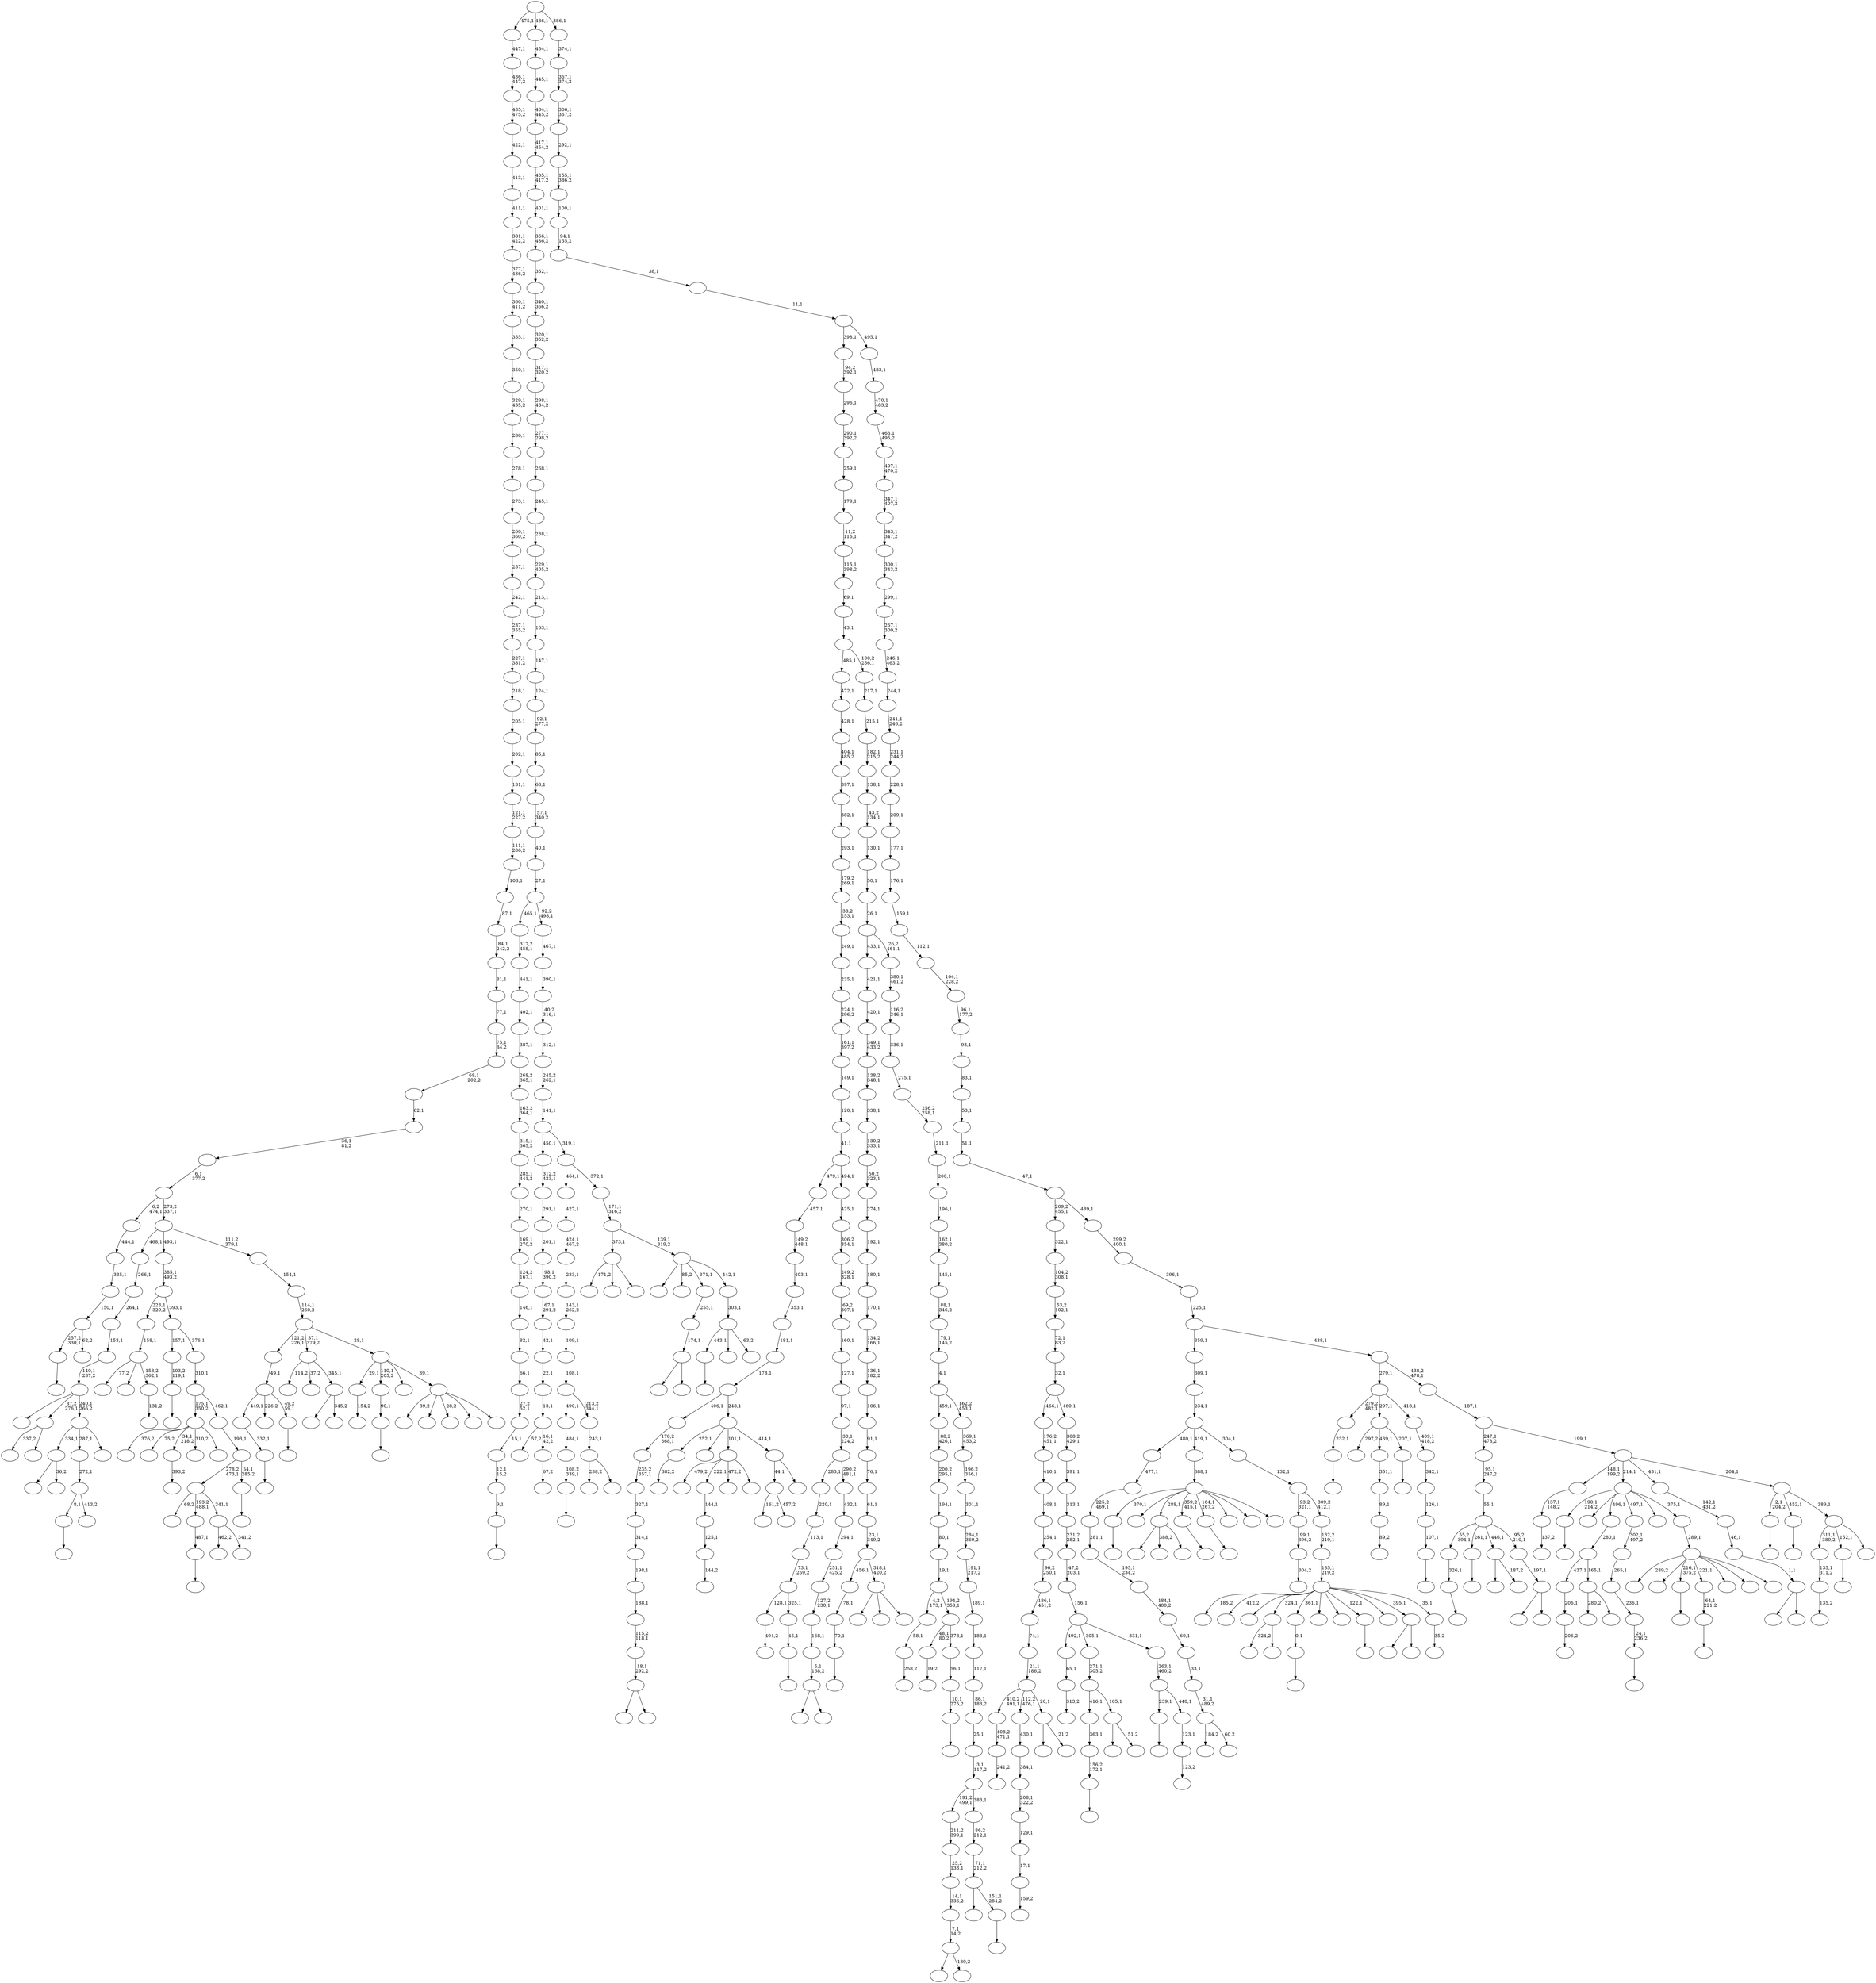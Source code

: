 digraph T {
	650 [label=""]
	649 [label=""]
	648 [label=""]
	647 [label=""]
	646 [label=""]
	645 [label=""]
	644 [label=""]
	643 [label=""]
	642 [label=""]
	641 [label=""]
	640 [label=""]
	639 [label=""]
	638 [label=""]
	637 [label=""]
	636 [label=""]
	635 [label=""]
	634 [label=""]
	633 [label=""]
	632 [label=""]
	631 [label=""]
	630 [label=""]
	629 [label=""]
	628 [label=""]
	627 [label=""]
	626 [label=""]
	625 [label=""]
	624 [label=""]
	623 [label=""]
	622 [label=""]
	621 [label=""]
	620 [label=""]
	619 [label=""]
	618 [label=""]
	617 [label=""]
	616 [label=""]
	615 [label=""]
	614 [label=""]
	613 [label=""]
	612 [label=""]
	611 [label=""]
	610 [label=""]
	609 [label=""]
	608 [label=""]
	607 [label=""]
	606 [label=""]
	605 [label=""]
	604 [label=""]
	603 [label=""]
	602 [label=""]
	601 [label=""]
	600 [label=""]
	599 [label=""]
	598 [label=""]
	597 [label=""]
	596 [label=""]
	595 [label=""]
	594 [label=""]
	593 [label=""]
	592 [label=""]
	591 [label=""]
	590 [label=""]
	589 [label=""]
	588 [label=""]
	587 [label=""]
	586 [label=""]
	585 [label=""]
	584 [label=""]
	583 [label=""]
	582 [label=""]
	581 [label=""]
	580 [label=""]
	579 [label=""]
	578 [label=""]
	577 [label=""]
	576 [label=""]
	575 [label=""]
	574 [label=""]
	573 [label=""]
	572 [label=""]
	571 [label=""]
	570 [label=""]
	569 [label=""]
	568 [label=""]
	567 [label=""]
	566 [label=""]
	565 [label=""]
	564 [label=""]
	563 [label=""]
	562 [label=""]
	561 [label=""]
	560 [label=""]
	559 [label=""]
	558 [label=""]
	557 [label=""]
	556 [label=""]
	555 [label=""]
	554 [label=""]
	553 [label=""]
	552 [label=""]
	551 [label=""]
	550 [label=""]
	549 [label=""]
	548 [label=""]
	547 [label=""]
	546 [label=""]
	545 [label=""]
	544 [label=""]
	543 [label=""]
	542 [label=""]
	541 [label=""]
	540 [label=""]
	539 [label=""]
	538 [label=""]
	537 [label=""]
	536 [label=""]
	535 [label=""]
	534 [label=""]
	533 [label=""]
	532 [label=""]
	531 [label=""]
	530 [label=""]
	529 [label=""]
	528 [label=""]
	527 [label=""]
	526 [label=""]
	525 [label=""]
	524 [label=""]
	523 [label=""]
	522 [label=""]
	521 [label=""]
	520 [label=""]
	519 [label=""]
	518 [label=""]
	517 [label=""]
	516 [label=""]
	515 [label=""]
	514 [label=""]
	513 [label=""]
	512 [label=""]
	511 [label=""]
	510 [label=""]
	509 [label=""]
	508 [label=""]
	507 [label=""]
	506 [label=""]
	505 [label=""]
	504 [label=""]
	503 [label=""]
	502 [label=""]
	501 [label=""]
	500 [label=""]
	499 [label=""]
	498 [label=""]
	497 [label=""]
	496 [label=""]
	495 [label=""]
	494 [label=""]
	493 [label=""]
	492 [label=""]
	491 [label=""]
	490 [label=""]
	489 [label=""]
	488 [label=""]
	487 [label=""]
	486 [label=""]
	485 [label=""]
	484 [label=""]
	483 [label=""]
	482 [label=""]
	481 [label=""]
	480 [label=""]
	479 [label=""]
	478 [label=""]
	477 [label=""]
	476 [label=""]
	475 [label=""]
	474 [label=""]
	473 [label=""]
	472 [label=""]
	471 [label=""]
	470 [label=""]
	469 [label=""]
	468 [label=""]
	467 [label=""]
	466 [label=""]
	465 [label=""]
	464 [label=""]
	463 [label=""]
	462 [label=""]
	461 [label=""]
	460 [label=""]
	459 [label=""]
	458 [label=""]
	457 [label=""]
	456 [label=""]
	455 [label=""]
	454 [label=""]
	453 [label=""]
	452 [label=""]
	451 [label=""]
	450 [label=""]
	449 [label=""]
	448 [label=""]
	447 [label=""]
	446 [label=""]
	445 [label=""]
	444 [label=""]
	443 [label=""]
	442 [label=""]
	441 [label=""]
	440 [label=""]
	439 [label=""]
	438 [label=""]
	437 [label=""]
	436 [label=""]
	435 [label=""]
	434 [label=""]
	433 [label=""]
	432 [label=""]
	431 [label=""]
	430 [label=""]
	429 [label=""]
	428 [label=""]
	427 [label=""]
	426 [label=""]
	425 [label=""]
	424 [label=""]
	423 [label=""]
	422 [label=""]
	421 [label=""]
	420 [label=""]
	419 [label=""]
	418 [label=""]
	417 [label=""]
	416 [label=""]
	415 [label=""]
	414 [label=""]
	413 [label=""]
	412 [label=""]
	411 [label=""]
	410 [label=""]
	409 [label=""]
	408 [label=""]
	407 [label=""]
	406 [label=""]
	405 [label=""]
	404 [label=""]
	403 [label=""]
	402 [label=""]
	401 [label=""]
	400 [label=""]
	399 [label=""]
	398 [label=""]
	397 [label=""]
	396 [label=""]
	395 [label=""]
	394 [label=""]
	393 [label=""]
	392 [label=""]
	391 [label=""]
	390 [label=""]
	389 [label=""]
	388 [label=""]
	387 [label=""]
	386 [label=""]
	385 [label=""]
	384 [label=""]
	383 [label=""]
	382 [label=""]
	381 [label=""]
	380 [label=""]
	379 [label=""]
	378 [label=""]
	377 [label=""]
	376 [label=""]
	375 [label=""]
	374 [label=""]
	373 [label=""]
	372 [label=""]
	371 [label=""]
	370 [label=""]
	369 [label=""]
	368 [label=""]
	367 [label=""]
	366 [label=""]
	365 [label=""]
	364 [label=""]
	363 [label=""]
	362 [label=""]
	361 [label=""]
	360 [label=""]
	359 [label=""]
	358 [label=""]
	357 [label=""]
	356 [label=""]
	355 [label=""]
	354 [label=""]
	353 [label=""]
	352 [label=""]
	351 [label=""]
	350 [label=""]
	349 [label=""]
	348 [label=""]
	347 [label=""]
	346 [label=""]
	345 [label=""]
	344 [label=""]
	343 [label=""]
	342 [label=""]
	341 [label=""]
	340 [label=""]
	339 [label=""]
	338 [label=""]
	337 [label=""]
	336 [label=""]
	335 [label=""]
	334 [label=""]
	333 [label=""]
	332 [label=""]
	331 [label=""]
	330 [label=""]
	329 [label=""]
	328 [label=""]
	327 [label=""]
	326 [label=""]
	325 [label=""]
	324 [label=""]
	323 [label=""]
	322 [label=""]
	321 [label=""]
	320 [label=""]
	319 [label=""]
	318 [label=""]
	317 [label=""]
	316 [label=""]
	315 [label=""]
	314 [label=""]
	313 [label=""]
	312 [label=""]
	311 [label=""]
	310 [label=""]
	309 [label=""]
	308 [label=""]
	307 [label=""]
	306 [label=""]
	305 [label=""]
	304 [label=""]
	303 [label=""]
	302 [label=""]
	301 [label=""]
	300 [label=""]
	299 [label=""]
	298 [label=""]
	297 [label=""]
	296 [label=""]
	295 [label=""]
	294 [label=""]
	293 [label=""]
	292 [label=""]
	291 [label=""]
	290 [label=""]
	289 [label=""]
	288 [label=""]
	287 [label=""]
	286 [label=""]
	285 [label=""]
	284 [label=""]
	283 [label=""]
	282 [label=""]
	281 [label=""]
	280 [label=""]
	279 [label=""]
	278 [label=""]
	277 [label=""]
	276 [label=""]
	275 [label=""]
	274 [label=""]
	273 [label=""]
	272 [label=""]
	271 [label=""]
	270 [label=""]
	269 [label=""]
	268 [label=""]
	267 [label=""]
	266 [label=""]
	265 [label=""]
	264 [label=""]
	263 [label=""]
	262 [label=""]
	261 [label=""]
	260 [label=""]
	259 [label=""]
	258 [label=""]
	257 [label=""]
	256 [label=""]
	255 [label=""]
	254 [label=""]
	253 [label=""]
	252 [label=""]
	251 [label=""]
	250 [label=""]
	249 [label=""]
	248 [label=""]
	247 [label=""]
	246 [label=""]
	245 [label=""]
	244 [label=""]
	243 [label=""]
	242 [label=""]
	241 [label=""]
	240 [label=""]
	239 [label=""]
	238 [label=""]
	237 [label=""]
	236 [label=""]
	235 [label=""]
	234 [label=""]
	233 [label=""]
	232 [label=""]
	231 [label=""]
	230 [label=""]
	229 [label=""]
	228 [label=""]
	227 [label=""]
	226 [label=""]
	225 [label=""]
	224 [label=""]
	223 [label=""]
	222 [label=""]
	221 [label=""]
	220 [label=""]
	219 [label=""]
	218 [label=""]
	217 [label=""]
	216 [label=""]
	215 [label=""]
	214 [label=""]
	213 [label=""]
	212 [label=""]
	211 [label=""]
	210 [label=""]
	209 [label=""]
	208 [label=""]
	207 [label=""]
	206 [label=""]
	205 [label=""]
	204 [label=""]
	203 [label=""]
	202 [label=""]
	201 [label=""]
	200 [label=""]
	199 [label=""]
	198 [label=""]
	197 [label=""]
	196 [label=""]
	195 [label=""]
	194 [label=""]
	193 [label=""]
	192 [label=""]
	191 [label=""]
	190 [label=""]
	189 [label=""]
	188 [label=""]
	187 [label=""]
	186 [label=""]
	185 [label=""]
	184 [label=""]
	183 [label=""]
	182 [label=""]
	181 [label=""]
	180 [label=""]
	179 [label=""]
	178 [label=""]
	177 [label=""]
	176 [label=""]
	175 [label=""]
	174 [label=""]
	173 [label=""]
	172 [label=""]
	171 [label=""]
	170 [label=""]
	169 [label=""]
	168 [label=""]
	167 [label=""]
	166 [label=""]
	165 [label=""]
	164 [label=""]
	163 [label=""]
	162 [label=""]
	161 [label=""]
	160 [label=""]
	159 [label=""]
	158 [label=""]
	157 [label=""]
	156 [label=""]
	155 [label=""]
	154 [label=""]
	153 [label=""]
	152 [label=""]
	151 [label=""]
	150 [label=""]
	149 [label=""]
	148 [label=""]
	147 [label=""]
	146 [label=""]
	145 [label=""]
	144 [label=""]
	143 [label=""]
	142 [label=""]
	141 [label=""]
	140 [label=""]
	139 [label=""]
	138 [label=""]
	137 [label=""]
	136 [label=""]
	135 [label=""]
	134 [label=""]
	133 [label=""]
	132 [label=""]
	131 [label=""]
	130 [label=""]
	129 [label=""]
	128 [label=""]
	127 [label=""]
	126 [label=""]
	125 [label=""]
	124 [label=""]
	123 [label=""]
	122 [label=""]
	121 [label=""]
	120 [label=""]
	119 [label=""]
	118 [label=""]
	117 [label=""]
	116 [label=""]
	115 [label=""]
	114 [label=""]
	113 [label=""]
	112 [label=""]
	111 [label=""]
	110 [label=""]
	109 [label=""]
	108 [label=""]
	107 [label=""]
	106 [label=""]
	105 [label=""]
	104 [label=""]
	103 [label=""]
	102 [label=""]
	101 [label=""]
	100 [label=""]
	99 [label=""]
	98 [label=""]
	97 [label=""]
	96 [label=""]
	95 [label=""]
	94 [label=""]
	93 [label=""]
	92 [label=""]
	91 [label=""]
	90 [label=""]
	89 [label=""]
	88 [label=""]
	87 [label=""]
	86 [label=""]
	85 [label=""]
	84 [label=""]
	83 [label=""]
	82 [label=""]
	81 [label=""]
	80 [label=""]
	79 [label=""]
	78 [label=""]
	77 [label=""]
	76 [label=""]
	75 [label=""]
	74 [label=""]
	73 [label=""]
	72 [label=""]
	71 [label=""]
	70 [label=""]
	69 [label=""]
	68 [label=""]
	67 [label=""]
	66 [label=""]
	65 [label=""]
	64 [label=""]
	63 [label=""]
	62 [label=""]
	61 [label=""]
	60 [label=""]
	59 [label=""]
	58 [label=""]
	57 [label=""]
	56 [label=""]
	55 [label=""]
	54 [label=""]
	53 [label=""]
	52 [label=""]
	51 [label=""]
	50 [label=""]
	49 [label=""]
	48 [label=""]
	47 [label=""]
	46 [label=""]
	45 [label=""]
	44 [label=""]
	43 [label=""]
	42 [label=""]
	41 [label=""]
	40 [label=""]
	39 [label=""]
	38 [label=""]
	37 [label=""]
	36 [label=""]
	35 [label=""]
	34 [label=""]
	33 [label=""]
	32 [label=""]
	31 [label=""]
	30 [label=""]
	29 [label=""]
	28 [label=""]
	27 [label=""]
	26 [label=""]
	25 [label=""]
	24 [label=""]
	23 [label=""]
	22 [label=""]
	21 [label=""]
	20 [label=""]
	19 [label=""]
	18 [label=""]
	17 [label=""]
	16 [label=""]
	15 [label=""]
	14 [label=""]
	13 [label=""]
	12 [label=""]
	11 [label=""]
	10 [label=""]
	9 [label=""]
	8 [label=""]
	7 [label=""]
	6 [label=""]
	5 [label=""]
	4 [label=""]
	3 [label=""]
	2 [label=""]
	1 [label=""]
	0 [label=""]
	649 -> 650 [label=""]
	643 -> 644 [label="154,2"]
	640 -> 641 [label="135,2"]
	639 -> 640 [label="135,1\n311,2"]
	632 -> 633 [label=""]
	630 -> 636 [label=""]
	630 -> 631 [label="36,2"]
	628 -> 629 [label="304,2"]
	627 -> 628 [label="99,1\n396,2"]
	625 -> 626 [label="144,2"]
	624 -> 625 [label="125,1"]
	623 -> 624 [label="144,1"]
	617 -> 618 [label="382,2"]
	615 -> 616 [label=""]
	613 -> 614 [label=""]
	611 -> 612 [label=""]
	610 -> 611 [label="64,1\n221,2"]
	605 -> 606 [label=""]
	601 -> 602 [label=""]
	596 -> 597 [label=""]
	595 -> 596 [label="156,2\n172,1"]
	594 -> 595 [label="363,1"]
	591 -> 592 [label=""]
	590 -> 591 [label="326,1"]
	588 -> 589 [label="258,2"]
	587 -> 588 [label="58,1"]
	584 -> 585 [label=""]
	583 -> 584 [label="70,1"]
	582 -> 583 [label="78,1"]
	580 -> 581 [label="137,2"]
	579 -> 580 [label="137,1\n148,2"]
	576 -> 637 [label="324,2"]
	576 -> 577 [label=""]
	574 -> 575 [label="313,2"]
	573 -> 574 [label="65,1"]
	571 -> 572 [label=""]
	570 -> 571 [label="0,1"]
	564 -> 565 [label="494,2"]
	561 -> 562 [label="241,2"]
	560 -> 561 [label="408,2\n471,1"]
	556 -> 557 [label=""]
	551 -> 646 [label="161,2"]
	551 -> 552 [label="457,2"]
	549 -> 550 [label=""]
	548 -> 549 [label="103,2\n119,1"]
	545 -> 546 [label=""]
	544 -> 545 [label="45,1"]
	543 -> 564 [label="128,1"]
	543 -> 544 [label="325,1"]
	542 -> 543 [label="73,1\n259,2"]
	541 -> 542 [label="113,1"]
	540 -> 541 [label="220,1"]
	537 -> 568 [label=""]
	537 -> 558 [label="388,2"]
	537 -> 538 [label=""]
	535 -> 536 [label="206,2"]
	534 -> 535 [label="206,1"]
	531 -> 532 [label="159,2"]
	530 -> 531 [label="17,1"]
	529 -> 530 [label="129,1"]
	528 -> 529 [label="208,1\n322,2"]
	527 -> 528 [label="384,1"]
	526 -> 527 [label="430,1"]
	523 -> 524 [label=""]
	518 -> 519 [label=""]
	516 -> 517 [label="19,2"]
	514 -> 515 [label=""]
	513 -> 514 [label="232,1"]
	511 -> 603 [label="337,2"]
	511 -> 512 [label=""]
	509 -> 607 [label=""]
	509 -> 510 [label=""]
	508 -> 509 [label="18,1\n292,2"]
	507 -> 508 [label="115,2\n118,1"]
	506 -> 507 [label="188,1"]
	505 -> 506 [label="198,1"]
	504 -> 505 [label="314,1"]
	503 -> 504 [label="327,1"]
	502 -> 503 [label="235,2\n357,1"]
	501 -> 502 [label="178,2\n368,1"]
	497 -> 498 [label=""]
	496 -> 497 [label="332,1"]
	494 -> 621 [label="280,2"]
	494 -> 495 [label=""]
	493 -> 534 [label="437,1"]
	493 -> 494 [label="165,1"]
	492 -> 493 [label="280,1"]
	487 -> 488 [label=""]
	485 -> 486 [label=""]
	484 -> 485 [label="90,1"]
	481 -> 482 [label=""]
	480 -> 481 [label="24,1\n236,2"]
	479 -> 480 [label="236,1"]
	478 -> 479 [label="265,1"]
	477 -> 478 [label="302,1\n497,2"]
	475 -> 476 [label="393,2"]
	473 -> 474 [label="131,2"]
	472 -> 635 [label="77,2"]
	472 -> 539 [label=""]
	472 -> 473 [label="158,2\n362,1"]
	471 -> 472 [label="158,1"]
	469 -> 470 [label=""]
	467 -> 523 [label="257,2\n330,1"]
	467 -> 468 [label="62,2"]
	466 -> 467 [label="150,1"]
	465 -> 466 [label="335,1"]
	464 -> 465 [label="444,1"]
	457 -> 458 [label=""]
	456 -> 457 [label="487,1"]
	454 -> 563 [label=""]
	454 -> 455 [label="51,2"]
	453 -> 594 [label="416,1"]
	453 -> 454 [label="105,1"]
	452 -> 453 [label="271,1\n305,2"]
	450 -> 451 [label=""]
	448 -> 449 [label=""]
	444 -> 445 [label=""]
	442 -> 522 [label=""]
	442 -> 443 [label="189,2"]
	441 -> 442 [label="7,1\n14,2"]
	440 -> 441 [label="14,1\n336,2"]
	439 -> 440 [label="25,2\n133,1"]
	438 -> 439 [label="211,2\n399,1"]
	434 -> 619 [label=""]
	434 -> 435 [label="21,2"]
	433 -> 560 [label="410,2\n491,1"]
	433 -> 526 [label="112,2\n476,1"]
	433 -> 434 [label="20,1"]
	432 -> 433 [label="21,1\n186,2"]
	431 -> 432 [label="74,1"]
	430 -> 431 [label="186,1\n451,2"]
	429 -> 430 [label="96,2\n250,1"]
	428 -> 429 [label="254,1"]
	427 -> 428 [label="408,1"]
	426 -> 427 [label="410,1"]
	425 -> 426 [label="176,2\n451,1"]
	423 -> 604 [label=""]
	423 -> 424 [label="187,2"]
	420 -> 421 [label="89,2"]
	419 -> 420 [label="89,1"]
	418 -> 419 [label="351,1"]
	416 -> 417 [label=""]
	415 -> 416 [label="10,1\n275,2"]
	414 -> 415 [label="56,1"]
	413 -> 516 [label="48,1\n80,2"]
	413 -> 414 [label="378,1"]
	412 -> 587 [label="4,2\n173,1"]
	412 -> 413 [label="194,2\n358,1"]
	411 -> 412 [label="19,1"]
	410 -> 411 [label="80,1"]
	409 -> 410 [label="194,1"]
	408 -> 409 [label="200,2\n295,1"]
	407 -> 408 [label="88,2\n426,1"]
	405 -> 645 [label="479,2"]
	405 -> 623 [label="222,1"]
	405 -> 599 [label="472,2"]
	405 -> 406 [label=""]
	402 -> 647 [label="289,2"]
	402 -> 642 [label=""]
	402 -> 615 [label="216,1\n375,2"]
	402 -> 610 [label="221,1"]
	402 -> 567 [label=""]
	402 -> 499 [label=""]
	402 -> 403 [label=""]
	401 -> 402 [label="289,1"]
	400 -> 601 [label="190,1\n214,2"]
	400 -> 520 [label=""]
	400 -> 492 [label="496,1"]
	400 -> 477 [label="497,1"]
	400 -> 437 [label=""]
	400 -> 401 [label="375,1"]
	398 -> 553 [label=""]
	398 -> 399 [label=""]
	397 -> 398 [label="1,1"]
	396 -> 397 [label="46,1"]
	395 -> 396 [label="142,1\n431,2"]
	393 -> 521 [label="462,2"]
	393 -> 394 [label="341,2"]
	392 -> 578 [label="68,2"]
	392 -> 456 [label="193,2\n488,1"]
	392 -> 393 [label="341,1"]
	390 -> 391 [label=""]
	389 -> 547 [label="297,2"]
	389 -> 418 [label="439,1"]
	389 -> 390 [label="207,1"]
	387 -> 388 [label=""]
	386 -> 387 [label="107,1"]
	385 -> 386 [label="126,1"]
	384 -> 385 [label="342,1"]
	383 -> 384 [label="409,1\n418,2"]
	382 -> 513 [label="279,2\n482,1"]
	382 -> 389 [label="297,1"]
	382 -> 383 [label="418,1"]
	380 -> 533 [label="184,2"]
	380 -> 381 [label="60,2"]
	379 -> 380 [label="31,1\n489,2"]
	378 -> 379 [label="33,1"]
	377 -> 378 [label="60,1"]
	376 -> 377 [label="184,1\n400,2"]
	375 -> 376 [label="195,1\n234,2"]
	374 -> 375 [label="281,1"]
	373 -> 374 [label="225,2\n469,1"]
	372 -> 373 [label="477,1"]
	369 -> 569 [label=""]
	369 -> 370 [label=""]
	367 -> 368 [label=""]
	366 -> 496 [label="449,1"]
	366 -> 460 [label="226,2"]
	366 -> 367 [label="49,2\n59,1"]
	365 -> 366 [label="49,1"]
	363 -> 364 [label="67,2"]
	362 -> 483 [label="57,2"]
	362 -> 363 [label="16,1\n42,2"]
	361 -> 362 [label="13,1"]
	360 -> 361 [label="22,1"]
	359 -> 360 [label="42,1"]
	358 -> 359 [label="67,1\n291,2"]
	357 -> 358 [label="98,1\n390,2"]
	356 -> 357 [label="201,1"]
	355 -> 356 [label="291,1"]
	354 -> 355 [label="312,2\n423,1"]
	351 -> 352 [label="123,2"]
	350 -> 351 [label="123,1"]
	349 -> 556 [label="239,1"]
	349 -> 350 [label="440,1"]
	348 -> 349 [label="263,1\n460,2"]
	347 -> 573 [label="492,1"]
	347 -> 452 [label="305,1"]
	347 -> 348 [label="331,1"]
	346 -> 347 [label="156,1"]
	345 -> 346 [label="47,2\n203,1"]
	344 -> 345 [label="231,2\n282,1"]
	343 -> 344 [label="313,1"]
	342 -> 343 [label="391,1"]
	341 -> 342 [label="308,2\n429,1"]
	340 -> 425 [label="466,1"]
	340 -> 341 [label="460,1"]
	339 -> 340 [label="32,1"]
	338 -> 339 [label="72,1\n83,2"]
	337 -> 338 [label="53,2\n102,1"]
	336 -> 337 [label="104,2\n308,1"]
	335 -> 336 [label="322,1"]
	333 -> 613 [label="370,1"]
	333 -> 586 [label=""]
	333 -> 537 [label="288,1"]
	333 -> 487 [label="359,2\n415,1"]
	333 -> 450 [label="164,1\n267,2"]
	333 -> 447 [label=""]
	333 -> 371 [label=""]
	333 -> 334 [label=""]
	332 -> 333 [label="388,1"]
	330 -> 551 [label="44,1"]
	330 -> 331 [label=""]
	329 -> 617 [label="252,1"]
	329 -> 490 [label=""]
	329 -> 405 [label="101,1"]
	329 -> 330 [label="414,1"]
	328 -> 501 [label="406,1"]
	328 -> 329 [label="248,1"]
	327 -> 328 [label="178,1"]
	326 -> 327 [label="181,1"]
	325 -> 326 [label="353,1"]
	324 -> 325 [label="403,1"]
	323 -> 324 [label="149,2\n448,1"]
	322 -> 323 [label="457,1"]
	320 -> 491 [label=""]
	320 -> 321 [label="345,2"]
	319 -> 609 [label="114,2"]
	319 -> 598 [label="37,2"]
	319 -> 320 [label="345,1"]
	316 -> 638 [label="376,2"]
	316 -> 559 [label="75,2"]
	316 -> 475 [label="34,1\n218,2"]
	316 -> 463 [label="310,2"]
	316 -> 317 [label=""]
	314 -> 634 [label=""]
	314 -> 462 [label=""]
	314 -> 315 [label=""]
	313 -> 582 [label="456,1"]
	313 -> 314 [label="318,1\n420,2"]
	312 -> 313 [label="23,1\n349,2"]
	311 -> 312 [label="61,1"]
	310 -> 311 [label="76,1"]
	309 -> 310 [label="91,1"]
	308 -> 309 [label="106,1"]
	307 -> 308 [label="136,1\n182,2"]
	306 -> 307 [label="134,2\n166,1"]
	305 -> 306 [label="170,1"]
	304 -> 305 [label="180,1"]
	303 -> 304 [label="192,1"]
	302 -> 303 [label="274,1"]
	301 -> 302 [label="50,2\n323,1"]
	300 -> 301 [label="130,2\n333,1"]
	299 -> 300 [label="338,1"]
	298 -> 299 [label="138,2\n348,1"]
	297 -> 298 [label="349,1\n433,2"]
	296 -> 297 [label="420,1"]
	295 -> 296 [label="421,1"]
	293 -> 593 [label=""]
	293 -> 294 [label=""]
	292 -> 293 [label="5,1\n168,2"]
	291 -> 292 [label="168,1"]
	290 -> 291 [label="127,2\n230,1"]
	289 -> 290 [label="251,1\n425,2"]
	288 -> 289 [label="294,1"]
	287 -> 288 [label="432,1"]
	286 -> 540 [label="283,1"]
	286 -> 287 [label="290,2\n481,1"]
	285 -> 286 [label="30,1\n224,2"]
	284 -> 285 [label="97,1"]
	283 -> 284 [label="127,1"]
	282 -> 283 [label="160,1"]
	281 -> 282 [label="69,2\n307,1"]
	280 -> 281 [label="249,2\n328,1"]
	279 -> 280 [label="306,2\n354,1"]
	278 -> 279 [label="425,1"]
	277 -> 322 [label="479,1"]
	277 -> 278 [label="494,1"]
	276 -> 277 [label="41,1"]
	275 -> 276 [label="120,1"]
	274 -> 275 [label="149,1"]
	273 -> 274 [label="161,1\n397,2"]
	272 -> 273 [label="224,1\n296,2"]
	271 -> 272 [label="235,1"]
	270 -> 271 [label="249,1"]
	269 -> 270 [label="38,2\n253,1"]
	268 -> 269 [label="179,2\n269,1"]
	267 -> 268 [label="293,1"]
	266 -> 267 [label="382,1"]
	265 -> 266 [label="397,1"]
	264 -> 265 [label="404,1\n485,2"]
	263 -> 264 [label="428,1"]
	262 -> 263 [label="472,1"]
	260 -> 261 [label=""]
	259 -> 260 [label="108,2\n339,1"]
	258 -> 259 [label="484,1"]
	256 -> 518 [label="8,1"]
	256 -> 257 [label="413,2"]
	255 -> 256 [label="272,1"]
	253 -> 436 [label="238,2"]
	253 -> 254 [label=""]
	252 -> 253 [label="243,1"]
	251 -> 258 [label="490,1"]
	251 -> 252 [label="213,2\n344,1"]
	250 -> 251 [label="108,1"]
	249 -> 250 [label="109,1"]
	248 -> 249 [label="143,1\n262,2"]
	247 -> 248 [label="233,1"]
	246 -> 247 [label="424,1\n467,2"]
	245 -> 246 [label="427,1"]
	243 -> 525 [label=""]
	243 -> 244 [label=""]
	242 -> 243 [label="174,1"]
	241 -> 242 [label="255,1"]
	239 -> 554 [label=""]
	239 -> 240 [label=""]
	238 -> 239 [label="197,1"]
	237 -> 590 [label="55,2\n394,1"]
	237 -> 469 [label="261,1"]
	237 -> 423 [label="446,1"]
	237 -> 238 [label="95,2\n210,1"]
	236 -> 237 [label="55,1"]
	235 -> 236 [label="95,1\n247,2"]
	233 -> 234 [label=""]
	232 -> 233 [label="9,1"]
	231 -> 232 [label="12,1\n15,2"]
	230 -> 231 [label="15,1"]
	229 -> 230 [label="27,2\n52,1"]
	228 -> 229 [label="66,1"]
	227 -> 228 [label="82,1"]
	226 -> 227 [label="146,1"]
	225 -> 226 [label="124,2\n167,1"]
	224 -> 225 [label="169,1\n270,2"]
	223 -> 224 [label="270,1"]
	222 -> 223 [label="285,1\n441,2"]
	221 -> 222 [label="315,1\n365,2"]
	220 -> 221 [label="163,2\n364,1"]
	219 -> 220 [label="268,2\n365,1"]
	218 -> 219 [label="387,1"]
	217 -> 218 [label="402,1"]
	216 -> 217 [label="441,1"]
	215 -> 216 [label="317,2\n458,1"]
	213 -> 622 [label="171,2"]
	213 -> 555 [label=""]
	213 -> 214 [label=""]
	211 -> 212 [label=""]
	210 -> 446 [label=""]
	210 -> 211 [label="151,1\n284,2"]
	209 -> 210 [label="71,1\n212,2"]
	208 -> 209 [label="86,2\n212,1"]
	207 -> 438 [label="191,2\n499,1"]
	207 -> 208 [label="383,1"]
	206 -> 207 [label="3,1\n117,2"]
	205 -> 206 [label="25,1"]
	204 -> 205 [label="86,1\n183,2"]
	203 -> 204 [label="117,1"]
	202 -> 203 [label="183,1"]
	201 -> 202 [label="189,1"]
	200 -> 201 [label="191,1\n217,2"]
	199 -> 200 [label="284,1\n369,2"]
	198 -> 199 [label="301,1"]
	197 -> 198 [label="196,2\n356,1"]
	196 -> 197 [label="369,1\n453,2"]
	195 -> 407 [label="459,1"]
	195 -> 196 [label="162,2\n453,1"]
	194 -> 195 [label="4,1"]
	193 -> 194 [label="79,1\n145,2"]
	192 -> 193 [label="88,1\n346,2"]
	191 -> 192 [label="145,1"]
	190 -> 191 [label="162,1\n380,2"]
	189 -> 190 [label="196,1"]
	188 -> 189 [label="200,1"]
	187 -> 188 [label="211,1"]
	186 -> 187 [label="256,2\n258,1"]
	185 -> 186 [label="275,1"]
	184 -> 185 [label="336,1"]
	183 -> 184 [label="116,2\n346,1"]
	182 -> 183 [label="380,1\n461,2"]
	181 -> 295 [label="433,1"]
	181 -> 182 [label="26,2\n461,1"]
	180 -> 181 [label="26,1"]
	179 -> 180 [label="50,1"]
	178 -> 179 [label="130,1"]
	177 -> 178 [label="43,2\n134,1"]
	176 -> 177 [label="138,1"]
	175 -> 176 [label="182,1\n215,2"]
	174 -> 175 [label="215,1"]
	173 -> 174 [label="217,1"]
	172 -> 262 [label="485,1"]
	172 -> 173 [label="100,2\n256,1"]
	171 -> 172 [label="43,1"]
	170 -> 171 [label="69,1"]
	169 -> 170 [label="115,1\n398,2"]
	168 -> 169 [label="11,2\n116,1"]
	167 -> 168 [label="179,1"]
	166 -> 167 [label="259,1"]
	165 -> 166 [label="290,1\n392,2"]
	164 -> 165 [label="296,1"]
	163 -> 164 [label="94,2\n392,1"]
	161 -> 162 [label="35,2"]
	160 -> 648 [label="185,2"]
	160 -> 620 [label="412,2"]
	160 -> 600 [label=""]
	160 -> 576 [label="324,1"]
	160 -> 570 [label="361,1"]
	160 -> 500 [label=""]
	160 -> 461 [label=""]
	160 -> 448 [label="122,1"]
	160 -> 404 [label=""]
	160 -> 369 [label="395,1"]
	160 -> 161 [label="35,1"]
	159 -> 160 [label="185,1\n219,2"]
	158 -> 159 [label="132,2\n219,1"]
	157 -> 627 [label="93,2\n321,1"]
	157 -> 158 [label="309,2\n412,1"]
	156 -> 157 [label="132,1"]
	155 -> 372 [label="480,1"]
	155 -> 332 [label="419,1"]
	155 -> 156 [label="304,1"]
	154 -> 155 [label="234,1"]
	153 -> 154 [label="309,1"]
	150 -> 630 [label="334,1"]
	150 -> 255 [label="287,1"]
	150 -> 151 [label=""]
	149 -> 566 [label=""]
	149 -> 511 [label="87,2\n276,1"]
	149 -> 150 [label="240,1\n266,2"]
	148 -> 149 [label="140,1\n237,2"]
	147 -> 148 [label="153,1"]
	146 -> 147 [label="264,1"]
	145 -> 146 [label="266,1"]
	143 -> 144 [label=""]
	142 -> 392 [label="278,2\n473,1"]
	142 -> 143 [label="54,1\n385,2"]
	141 -> 142 [label="193,1"]
	140 -> 316 [label="175,1\n350,2"]
	140 -> 141 [label="462,1"]
	139 -> 140 [label="310,1"]
	138 -> 548 [label="157,1"]
	138 -> 139 [label="376,1"]
	137 -> 471 [label="223,1\n329,2"]
	137 -> 138 [label="393,1"]
	136 -> 137 [label="385,1\n493,2"]
	133 -> 608 [label="39,2"]
	133 -> 459 [label=""]
	133 -> 152 [label="28,2"]
	133 -> 135 [label=""]
	133 -> 134 [label=""]
	132 -> 643 [label="29,1"]
	132 -> 484 [label="110,1\n205,2"]
	132 -> 318 [label=""]
	132 -> 133 [label="39,1"]
	131 -> 365 [label="121,2\n226,1"]
	131 -> 319 [label="37,1\n379,2"]
	131 -> 132 [label="28,1"]
	130 -> 131 [label="114,1\n260,2"]
	129 -> 130 [label="154,1"]
	128 -> 145 [label="468,1"]
	128 -> 136 [label="493,1"]
	128 -> 129 [label="111,2\n379,1"]
	127 -> 464 [label="6,2\n474,1"]
	127 -> 128 [label="273,2\n337,1"]
	126 -> 127 [label="6,1\n377,2"]
	125 -> 126 [label="36,1\n81,2"]
	124 -> 125 [label="62,1"]
	123 -> 124 [label="68,1\n202,2"]
	122 -> 123 [label="75,1\n84,2"]
	121 -> 122 [label="77,1"]
	120 -> 121 [label="81,1"]
	119 -> 120 [label="84,1\n242,2"]
	118 -> 119 [label="87,1"]
	117 -> 118 [label="103,1"]
	116 -> 117 [label="111,1\n286,2"]
	115 -> 116 [label="121,1\n227,2"]
	114 -> 115 [label="131,1"]
	113 -> 114 [label="202,1"]
	112 -> 113 [label="205,1"]
	111 -> 112 [label="218,1"]
	110 -> 111 [label="227,1\n381,2"]
	109 -> 110 [label="237,1\n355,2"]
	108 -> 109 [label="242,1"]
	107 -> 108 [label="257,1"]
	106 -> 107 [label="260,1\n360,2"]
	105 -> 106 [label="273,1"]
	104 -> 105 [label="278,1"]
	103 -> 104 [label="286,1"]
	102 -> 103 [label="329,1\n435,2"]
	101 -> 102 [label="350,1"]
	100 -> 101 [label="355,1"]
	99 -> 100 [label="360,1\n411,2"]
	98 -> 99 [label="377,1\n436,2"]
	97 -> 98 [label="381,1\n422,2"]
	96 -> 97 [label="411,1"]
	95 -> 96 [label="413,1"]
	94 -> 95 [label="422,1"]
	93 -> 94 [label="435,1\n475,2"]
	92 -> 93 [label="436,1\n447,2"]
	91 -> 92 [label="447,1"]
	89 -> 649 [label="443,1"]
	89 -> 353 [label=""]
	89 -> 90 [label="63,2"]
	88 -> 89 [label="303,1"]
	87 -> 489 [label=""]
	87 -> 422 [label="85,2"]
	87 -> 241 [label="371,1"]
	87 -> 88 [label="442,1"]
	86 -> 213 [label="373,1"]
	86 -> 87 [label="139,1\n319,2"]
	85 -> 86 [label="171,1\n316,2"]
	84 -> 245 [label="464,1"]
	84 -> 85 [label="372,1"]
	83 -> 354 [label="450,1"]
	83 -> 84 [label="319,1"]
	82 -> 83 [label="141,1"]
	81 -> 82 [label="245,2\n262,1"]
	80 -> 81 [label="312,1"]
	79 -> 80 [label="40,2\n316,1"]
	78 -> 79 [label="390,1"]
	77 -> 78 [label="467,1"]
	76 -> 215 [label="465,1"]
	76 -> 77 [label="92,2\n498,1"]
	75 -> 76 [label="27,1"]
	74 -> 75 [label="40,1"]
	73 -> 74 [label="57,1\n340,2"]
	72 -> 73 [label="63,1"]
	71 -> 72 [label="85,1"]
	70 -> 71 [label="92,1\n277,2"]
	69 -> 70 [label="124,1"]
	68 -> 69 [label="147,1"]
	67 -> 68 [label="163,1"]
	66 -> 67 [label="213,1"]
	65 -> 66 [label="229,1\n405,2"]
	64 -> 65 [label="238,1"]
	63 -> 64 [label="245,1"]
	62 -> 63 [label="268,1"]
	61 -> 62 [label="277,1\n298,2"]
	60 -> 61 [label="298,1\n434,2"]
	59 -> 60 [label="317,1\n320,2"]
	58 -> 59 [label="320,1\n352,2"]
	57 -> 58 [label="340,1\n366,2"]
	56 -> 57 [label="352,1"]
	55 -> 56 [label="366,1\n486,2"]
	54 -> 55 [label="401,1"]
	53 -> 54 [label="405,1\n417,2"]
	52 -> 53 [label="417,1\n454,2"]
	51 -> 52 [label="434,1\n445,2"]
	50 -> 51 [label="445,1"]
	49 -> 50 [label="454,1"]
	47 -> 639 [label="311,1\n389,2"]
	47 -> 605 [label="152,1"]
	47 -> 48 [label=""]
	46 -> 632 [label="2,1\n204,2"]
	46 -> 444 [label="452,1"]
	46 -> 47 [label="389,1"]
	45 -> 579 [label="148,1\n199,2"]
	45 -> 400 [label="214,1"]
	45 -> 395 [label="431,1"]
	45 -> 46 [label="204,1"]
	44 -> 235 [label="247,1\n478,2"]
	44 -> 45 [label="199,1"]
	43 -> 44 [label="187,1"]
	42 -> 382 [label="279,1"]
	42 -> 43 [label="438,2\n478,1"]
	41 -> 153 [label="359,1"]
	41 -> 42 [label="438,1"]
	40 -> 41 [label="225,1"]
	39 -> 40 [label="396,1"]
	38 -> 39 [label="299,2\n400,1"]
	37 -> 335 [label="209,2\n455,1"]
	37 -> 38 [label="489,1"]
	36 -> 37 [label="47,1"]
	35 -> 36 [label="51,1"]
	34 -> 35 [label="53,1"]
	33 -> 34 [label="83,1"]
	32 -> 33 [label="93,1"]
	31 -> 32 [label="96,1\n177,2"]
	30 -> 31 [label="104,1\n228,2"]
	29 -> 30 [label="112,1"]
	28 -> 29 [label="159,1"]
	27 -> 28 [label="176,1"]
	26 -> 27 [label="177,1"]
	25 -> 26 [label="209,1"]
	24 -> 25 [label="228,1"]
	23 -> 24 [label="231,1\n244,2"]
	22 -> 23 [label="241,1\n246,2"]
	21 -> 22 [label="244,1"]
	20 -> 21 [label="246,1\n463,2"]
	19 -> 20 [label="267,1\n300,2"]
	18 -> 19 [label="299,1"]
	17 -> 18 [label="300,1\n343,2"]
	16 -> 17 [label="343,1\n347,2"]
	15 -> 16 [label="347,1\n407,2"]
	14 -> 15 [label="407,1\n470,2"]
	13 -> 14 [label="463,1\n495,2"]
	12 -> 13 [label="470,1\n483,2"]
	11 -> 12 [label="483,1"]
	10 -> 163 [label="398,1"]
	10 -> 11 [label="495,1"]
	9 -> 10 [label="11,1"]
	8 -> 9 [label="38,1"]
	7 -> 8 [label="94,1\n155,2"]
	6 -> 7 [label="100,1"]
	5 -> 6 [label="155,1\n386,2"]
	4 -> 5 [label="292,1"]
	3 -> 4 [label="306,1\n367,2"]
	2 -> 3 [label="367,1\n374,2"]
	1 -> 2 [label="374,1"]
	0 -> 91 [label="475,1"]
	0 -> 49 [label="486,1"]
	0 -> 1 [label="386,1"]
}
